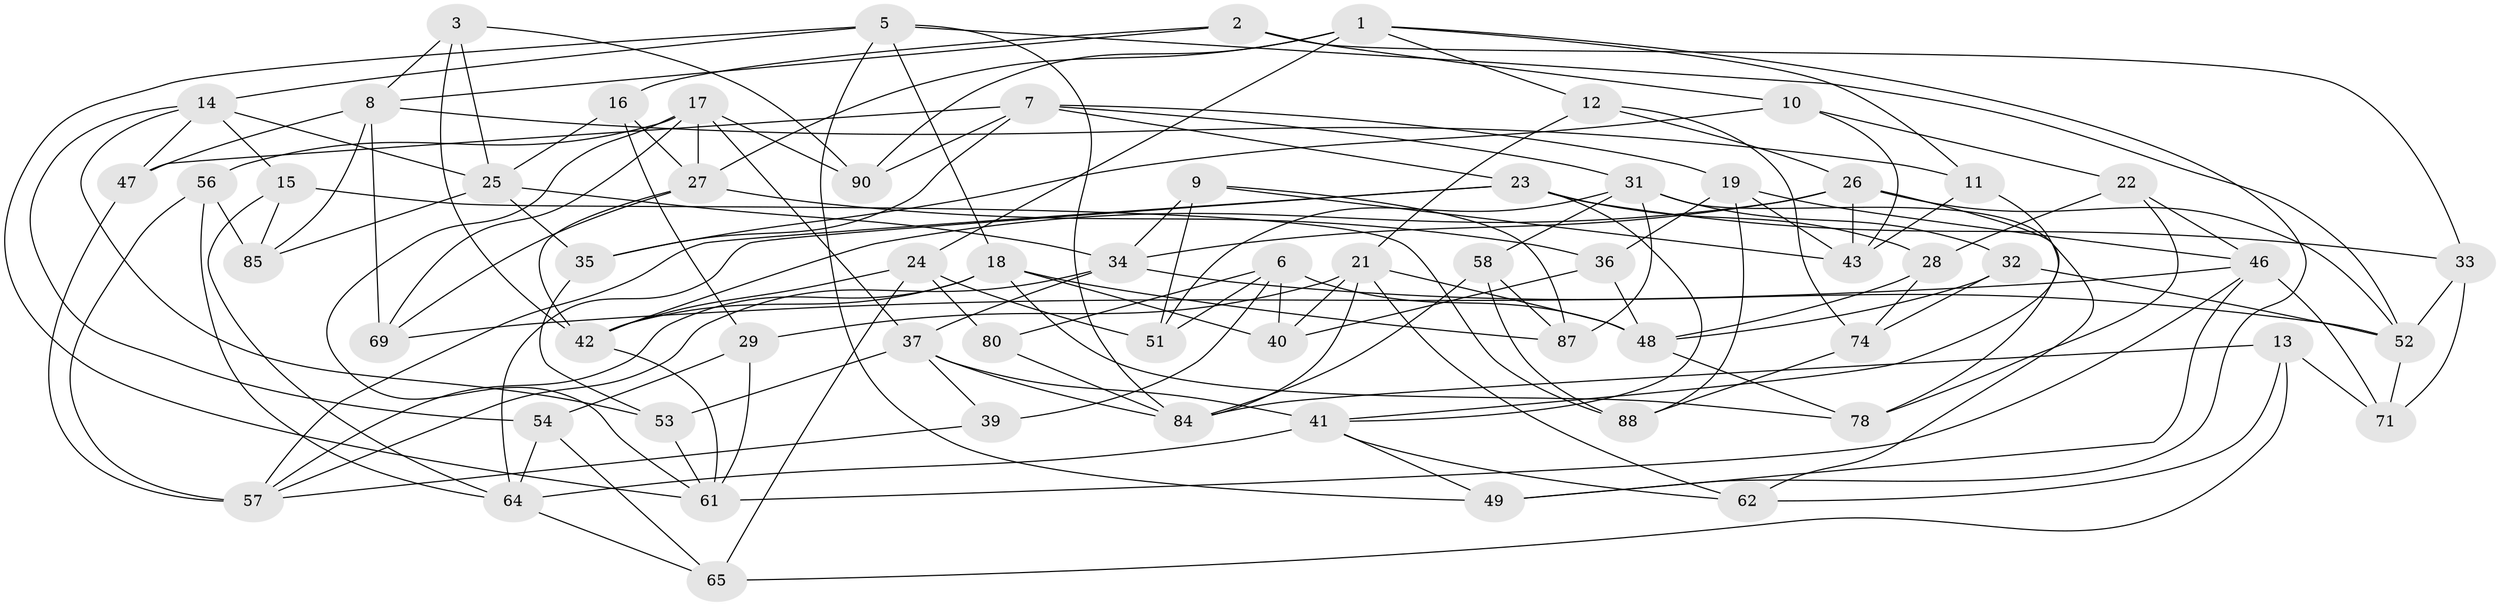 // original degree distribution, {4: 1.0}
// Generated by graph-tools (version 1.1) at 2025/11/02/27/25 16:11:48]
// undirected, 64 vertices, 153 edges
graph export_dot {
graph [start="1"]
  node [color=gray90,style=filled];
  1 [super="+4"];
  2;
  3;
  5 [super="+30"];
  6 [super="+76"];
  7 [super="+66"];
  8 [super="+55"];
  9;
  10;
  11;
  12;
  13;
  14 [super="+70"];
  15;
  16;
  17 [super="+20"];
  18 [super="+86"];
  19 [super="+73"];
  21 [super="+60"];
  22;
  23 [super="+44"];
  24 [super="+82"];
  25 [super="+45"];
  26 [super="+75"];
  27 [super="+67"];
  28;
  29;
  31 [super="+59"];
  32;
  33;
  34 [super="+38"];
  35;
  36;
  37 [super="+72"];
  39;
  40;
  41 [super="+68"];
  42 [super="+79"];
  43 [super="+91"];
  46 [super="+63"];
  47;
  48 [super="+50"];
  49;
  51;
  52 [super="+81"];
  53;
  54;
  56;
  57 [super="+77"];
  58;
  61 [super="+89"];
  62;
  64 [super="+83"];
  65;
  69;
  71;
  74;
  78;
  80;
  84 [super="+92"];
  85;
  87;
  88;
  90;
  1 -- 12;
  1 -- 27;
  1 -- 11;
  1 -- 24;
  1 -- 90;
  1 -- 49;
  2 -- 10;
  2 -- 33;
  2 -- 16;
  2 -- 8;
  3 -- 90;
  3 -- 8;
  3 -- 25;
  3 -- 42;
  5 -- 52;
  5 -- 49;
  5 -- 18;
  5 -- 84;
  5 -- 61;
  5 -- 14;
  6 -- 39 [weight=2];
  6 -- 80;
  6 -- 48;
  6 -- 40;
  6 -- 51;
  7 -- 90;
  7 -- 47;
  7 -- 35;
  7 -- 31;
  7 -- 19;
  7 -- 23;
  8 -- 11;
  8 -- 47;
  8 -- 85;
  8 -- 69;
  9 -- 51;
  9 -- 34;
  9 -- 87;
  9 -- 43;
  10 -- 43;
  10 -- 35;
  10 -- 22;
  11 -- 41;
  11 -- 43;
  12 -- 21;
  12 -- 74;
  12 -- 26;
  13 -- 62;
  13 -- 84;
  13 -- 65;
  13 -- 71;
  14 -- 53;
  14 -- 25;
  14 -- 47;
  14 -- 15;
  14 -- 54;
  15 -- 88;
  15 -- 85;
  15 -- 64;
  16 -- 29;
  16 -- 27;
  16 -- 25;
  17 -- 90;
  17 -- 69;
  17 -- 56;
  17 -- 61;
  17 -- 27;
  17 -- 37;
  18 -- 78;
  18 -- 40;
  18 -- 42;
  18 -- 87;
  18 -- 57;
  19 -- 88;
  19 -- 43 [weight=2];
  19 -- 36;
  19 -- 46;
  21 -- 62;
  21 -- 48;
  21 -- 40;
  21 -- 29;
  21 -- 84;
  22 -- 28;
  22 -- 78;
  22 -- 46;
  23 -- 28;
  23 -- 57;
  23 -- 41;
  23 -- 64;
  23 -- 33;
  24 -- 80 [weight=2];
  24 -- 65;
  24 -- 51;
  24 -- 42;
  25 -- 35;
  25 -- 34;
  25 -- 85;
  26 -- 78;
  26 -- 34;
  26 -- 42;
  26 -- 52;
  26 -- 43;
  27 -- 69;
  27 -- 36;
  27 -- 42;
  28 -- 74;
  28 -- 48;
  29 -- 54;
  29 -- 61;
  31 -- 58;
  31 -- 87;
  31 -- 32;
  31 -- 51;
  31 -- 62;
  32 -- 48;
  32 -- 52;
  32 -- 74;
  33 -- 71;
  33 -- 52;
  34 -- 57;
  34 -- 37;
  34 -- 52;
  35 -- 53;
  36 -- 40;
  36 -- 48;
  37 -- 84;
  37 -- 39;
  37 -- 41;
  37 -- 53;
  39 -- 57;
  41 -- 62;
  41 -- 64;
  41 -- 49;
  42 -- 61;
  46 -- 49;
  46 -- 69;
  46 -- 61;
  46 -- 71;
  47 -- 57;
  48 -- 78;
  52 -- 71;
  53 -- 61;
  54 -- 65;
  54 -- 64;
  56 -- 85;
  56 -- 64;
  56 -- 57;
  58 -- 88;
  58 -- 87;
  58 -- 84;
  64 -- 65;
  74 -- 88;
  80 -- 84;
}
